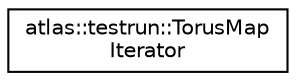 digraph "Graphical Class Hierarchy"
{
  edge [fontname="Helvetica",fontsize="10",labelfontname="Helvetica",labelfontsize="10"];
  node [fontname="Helvetica",fontsize="10",shape=record];
  rankdir="LR";
  Node1 [label="atlas::testrun::TorusMap\lIterator",height=0.2,width=0.4,color="black", fillcolor="white", style="filled",URL="$classatlas_1_1testrun_1_1TorusMapIterator.html"];
}
